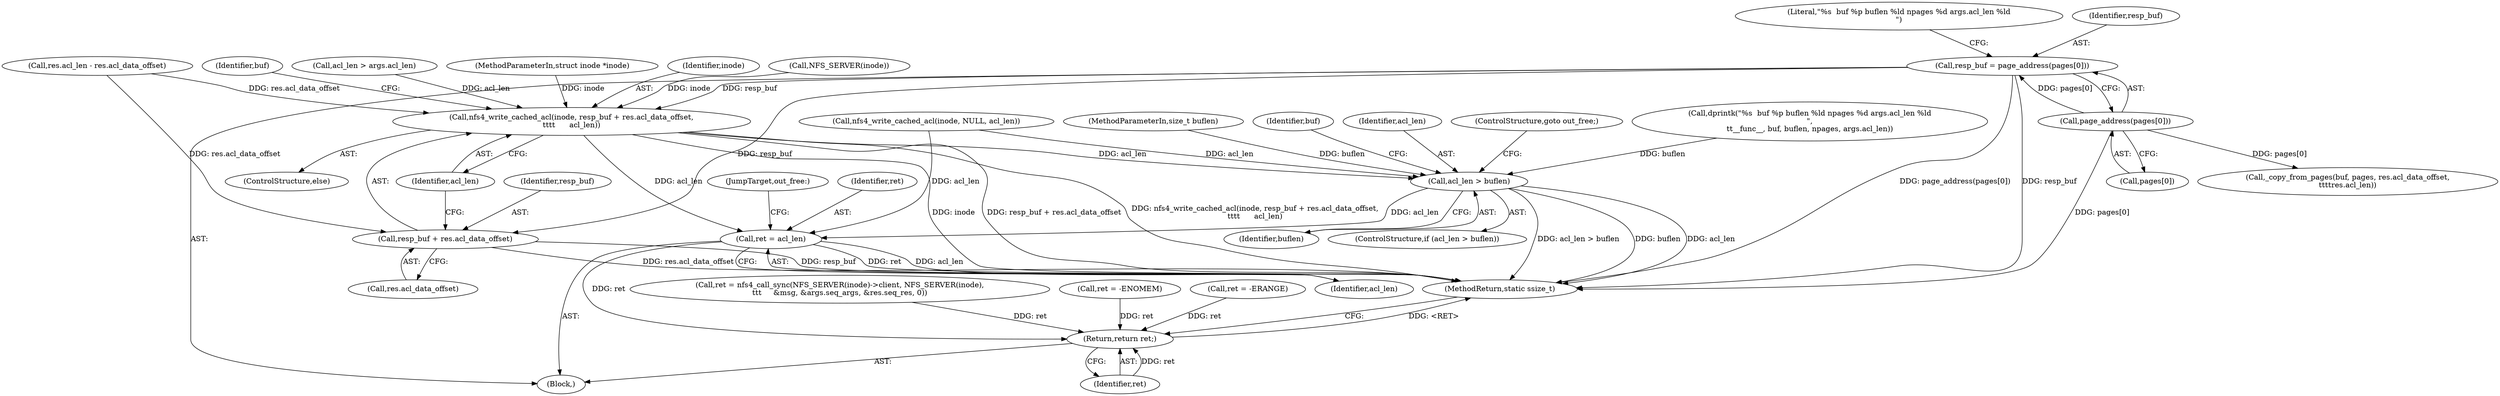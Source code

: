 digraph "0_linux_bf118a342f10dafe44b14451a1392c3254629a1f@pointer" {
"1000200" [label="(Call,resp_buf = page_address(pages[0]))"];
"1000202" [label="(Call,page_address(pages[0]))"];
"1000258" [label="(Call,nfs4_write_cached_acl(inode, resp_buf + res.acl_data_offset,\n\t\t\t\t      acl_len))"];
"1000274" [label="(Call,acl_len > buflen)"];
"1000287" [label="(Call,ret = acl_len)"];
"1000316" [label="(Return,return ret;)"];
"1000260" [label="(Call,resp_buf + res.acl_data_offset)"];
"1000278" [label="(Call,_copy_from_pages(buf, pages, res.acl_data_offset,\n\t\t\t\tres.acl_len))"];
"1000316" [label="(Return,return ret;)"];
"1000215" [label="(Call,ret = nfs4_call_sync(NFS_SERVER(inode)->client, NFS_SERVER(inode),\n\t\t\t     &msg, &args.seq_args, &res.seq_res, 0))"];
"1000262" [label="(Call,res.acl_data_offset)"];
"1000222" [label="(Call,NFS_SERVER(inode))"];
"1000257" [label="(ControlStructure,else)"];
"1000261" [label="(Identifier,resp_buf)"];
"1000267" [label="(Identifier,buf)"];
"1000114" [label="(Call,ret = -ENOMEM)"];
"1000276" [label="(Identifier,buflen)"];
"1000279" [label="(Identifier,buf)"];
"1000317" [label="(Identifier,ret)"];
"1000207" [label="(Literal,\"%s  buf %p buflen %ld npages %d args.acl_len %ld\n\")"];
"1000288" [label="(Identifier,ret)"];
"1000240" [label="(Call,res.acl_len - res.acl_data_offset)"];
"1000265" [label="(Identifier,acl_len)"];
"1000318" [label="(MethodReturn,static ssize_t)"];
"1000203" [label="(Call,pages[0])"];
"1000201" [label="(Identifier,resp_buf)"];
"1000260" [label="(Call,resp_buf + res.acl_data_offset)"];
"1000275" [label="(Identifier,acl_len)"];
"1000273" [label="(ControlStructure,if (acl_len > buflen))"];
"1000107" [label="(Block,)"];
"1000277" [label="(ControlStructure,goto out_free;)"];
"1000206" [label="(Call,dprintk(\"%s  buf %p buflen %ld npages %d args.acl_len %ld\n\",\n\t\t__func__, buf, buflen, npages, args.acl_len))"];
"1000289" [label="(Identifier,acl_len)"];
"1000274" [label="(Call,acl_len > buflen)"];
"1000258" [label="(Call,nfs4_write_cached_acl(inode, resp_buf + res.acl_data_offset,\n\t\t\t\t      acl_len))"];
"1000269" [label="(Call,ret = -ERANGE)"];
"1000287" [label="(Call,ret = acl_len)"];
"1000202" [label="(Call,page_address(pages[0]))"];
"1000200" [label="(Call,resp_buf = page_address(pages[0]))"];
"1000253" [label="(Call,nfs4_write_cached_acl(inode, NULL, acl_len))"];
"1000106" [label="(MethodParameterIn,size_t buflen)"];
"1000290" [label="(JumpTarget,out_free:)"];
"1000248" [label="(Call,acl_len > args.acl_len)"];
"1000104" [label="(MethodParameterIn,struct inode *inode)"];
"1000259" [label="(Identifier,inode)"];
"1000200" -> "1000107"  [label="AST: "];
"1000200" -> "1000202"  [label="CFG: "];
"1000201" -> "1000200"  [label="AST: "];
"1000202" -> "1000200"  [label="AST: "];
"1000207" -> "1000200"  [label="CFG: "];
"1000200" -> "1000318"  [label="DDG: resp_buf"];
"1000200" -> "1000318"  [label="DDG: page_address(pages[0])"];
"1000202" -> "1000200"  [label="DDG: pages[0]"];
"1000200" -> "1000258"  [label="DDG: resp_buf"];
"1000200" -> "1000260"  [label="DDG: resp_buf"];
"1000202" -> "1000203"  [label="CFG: "];
"1000203" -> "1000202"  [label="AST: "];
"1000202" -> "1000318"  [label="DDG: pages[0]"];
"1000202" -> "1000278"  [label="DDG: pages[0]"];
"1000258" -> "1000257"  [label="AST: "];
"1000258" -> "1000265"  [label="CFG: "];
"1000259" -> "1000258"  [label="AST: "];
"1000260" -> "1000258"  [label="AST: "];
"1000265" -> "1000258"  [label="AST: "];
"1000267" -> "1000258"  [label="CFG: "];
"1000258" -> "1000318"  [label="DDG: inode"];
"1000258" -> "1000318"  [label="DDG: resp_buf + res.acl_data_offset"];
"1000258" -> "1000318"  [label="DDG: nfs4_write_cached_acl(inode, resp_buf + res.acl_data_offset,\n\t\t\t\t      acl_len)"];
"1000222" -> "1000258"  [label="DDG: inode"];
"1000104" -> "1000258"  [label="DDG: inode"];
"1000240" -> "1000258"  [label="DDG: res.acl_data_offset"];
"1000248" -> "1000258"  [label="DDG: acl_len"];
"1000258" -> "1000274"  [label="DDG: acl_len"];
"1000258" -> "1000287"  [label="DDG: acl_len"];
"1000274" -> "1000273"  [label="AST: "];
"1000274" -> "1000276"  [label="CFG: "];
"1000275" -> "1000274"  [label="AST: "];
"1000276" -> "1000274"  [label="AST: "];
"1000277" -> "1000274"  [label="CFG: "];
"1000279" -> "1000274"  [label="CFG: "];
"1000274" -> "1000318"  [label="DDG: buflen"];
"1000274" -> "1000318"  [label="DDG: acl_len"];
"1000274" -> "1000318"  [label="DDG: acl_len > buflen"];
"1000253" -> "1000274"  [label="DDG: acl_len"];
"1000206" -> "1000274"  [label="DDG: buflen"];
"1000106" -> "1000274"  [label="DDG: buflen"];
"1000274" -> "1000287"  [label="DDG: acl_len"];
"1000287" -> "1000107"  [label="AST: "];
"1000287" -> "1000289"  [label="CFG: "];
"1000288" -> "1000287"  [label="AST: "];
"1000289" -> "1000287"  [label="AST: "];
"1000290" -> "1000287"  [label="CFG: "];
"1000287" -> "1000318"  [label="DDG: acl_len"];
"1000287" -> "1000318"  [label="DDG: ret"];
"1000253" -> "1000287"  [label="DDG: acl_len"];
"1000287" -> "1000316"  [label="DDG: ret"];
"1000316" -> "1000107"  [label="AST: "];
"1000316" -> "1000317"  [label="CFG: "];
"1000317" -> "1000316"  [label="AST: "];
"1000318" -> "1000316"  [label="CFG: "];
"1000316" -> "1000318"  [label="DDG: <RET>"];
"1000317" -> "1000316"  [label="DDG: ret"];
"1000215" -> "1000316"  [label="DDG: ret"];
"1000114" -> "1000316"  [label="DDG: ret"];
"1000269" -> "1000316"  [label="DDG: ret"];
"1000260" -> "1000262"  [label="CFG: "];
"1000261" -> "1000260"  [label="AST: "];
"1000262" -> "1000260"  [label="AST: "];
"1000265" -> "1000260"  [label="CFG: "];
"1000260" -> "1000318"  [label="DDG: res.acl_data_offset"];
"1000260" -> "1000318"  [label="DDG: resp_buf"];
"1000240" -> "1000260"  [label="DDG: res.acl_data_offset"];
}
